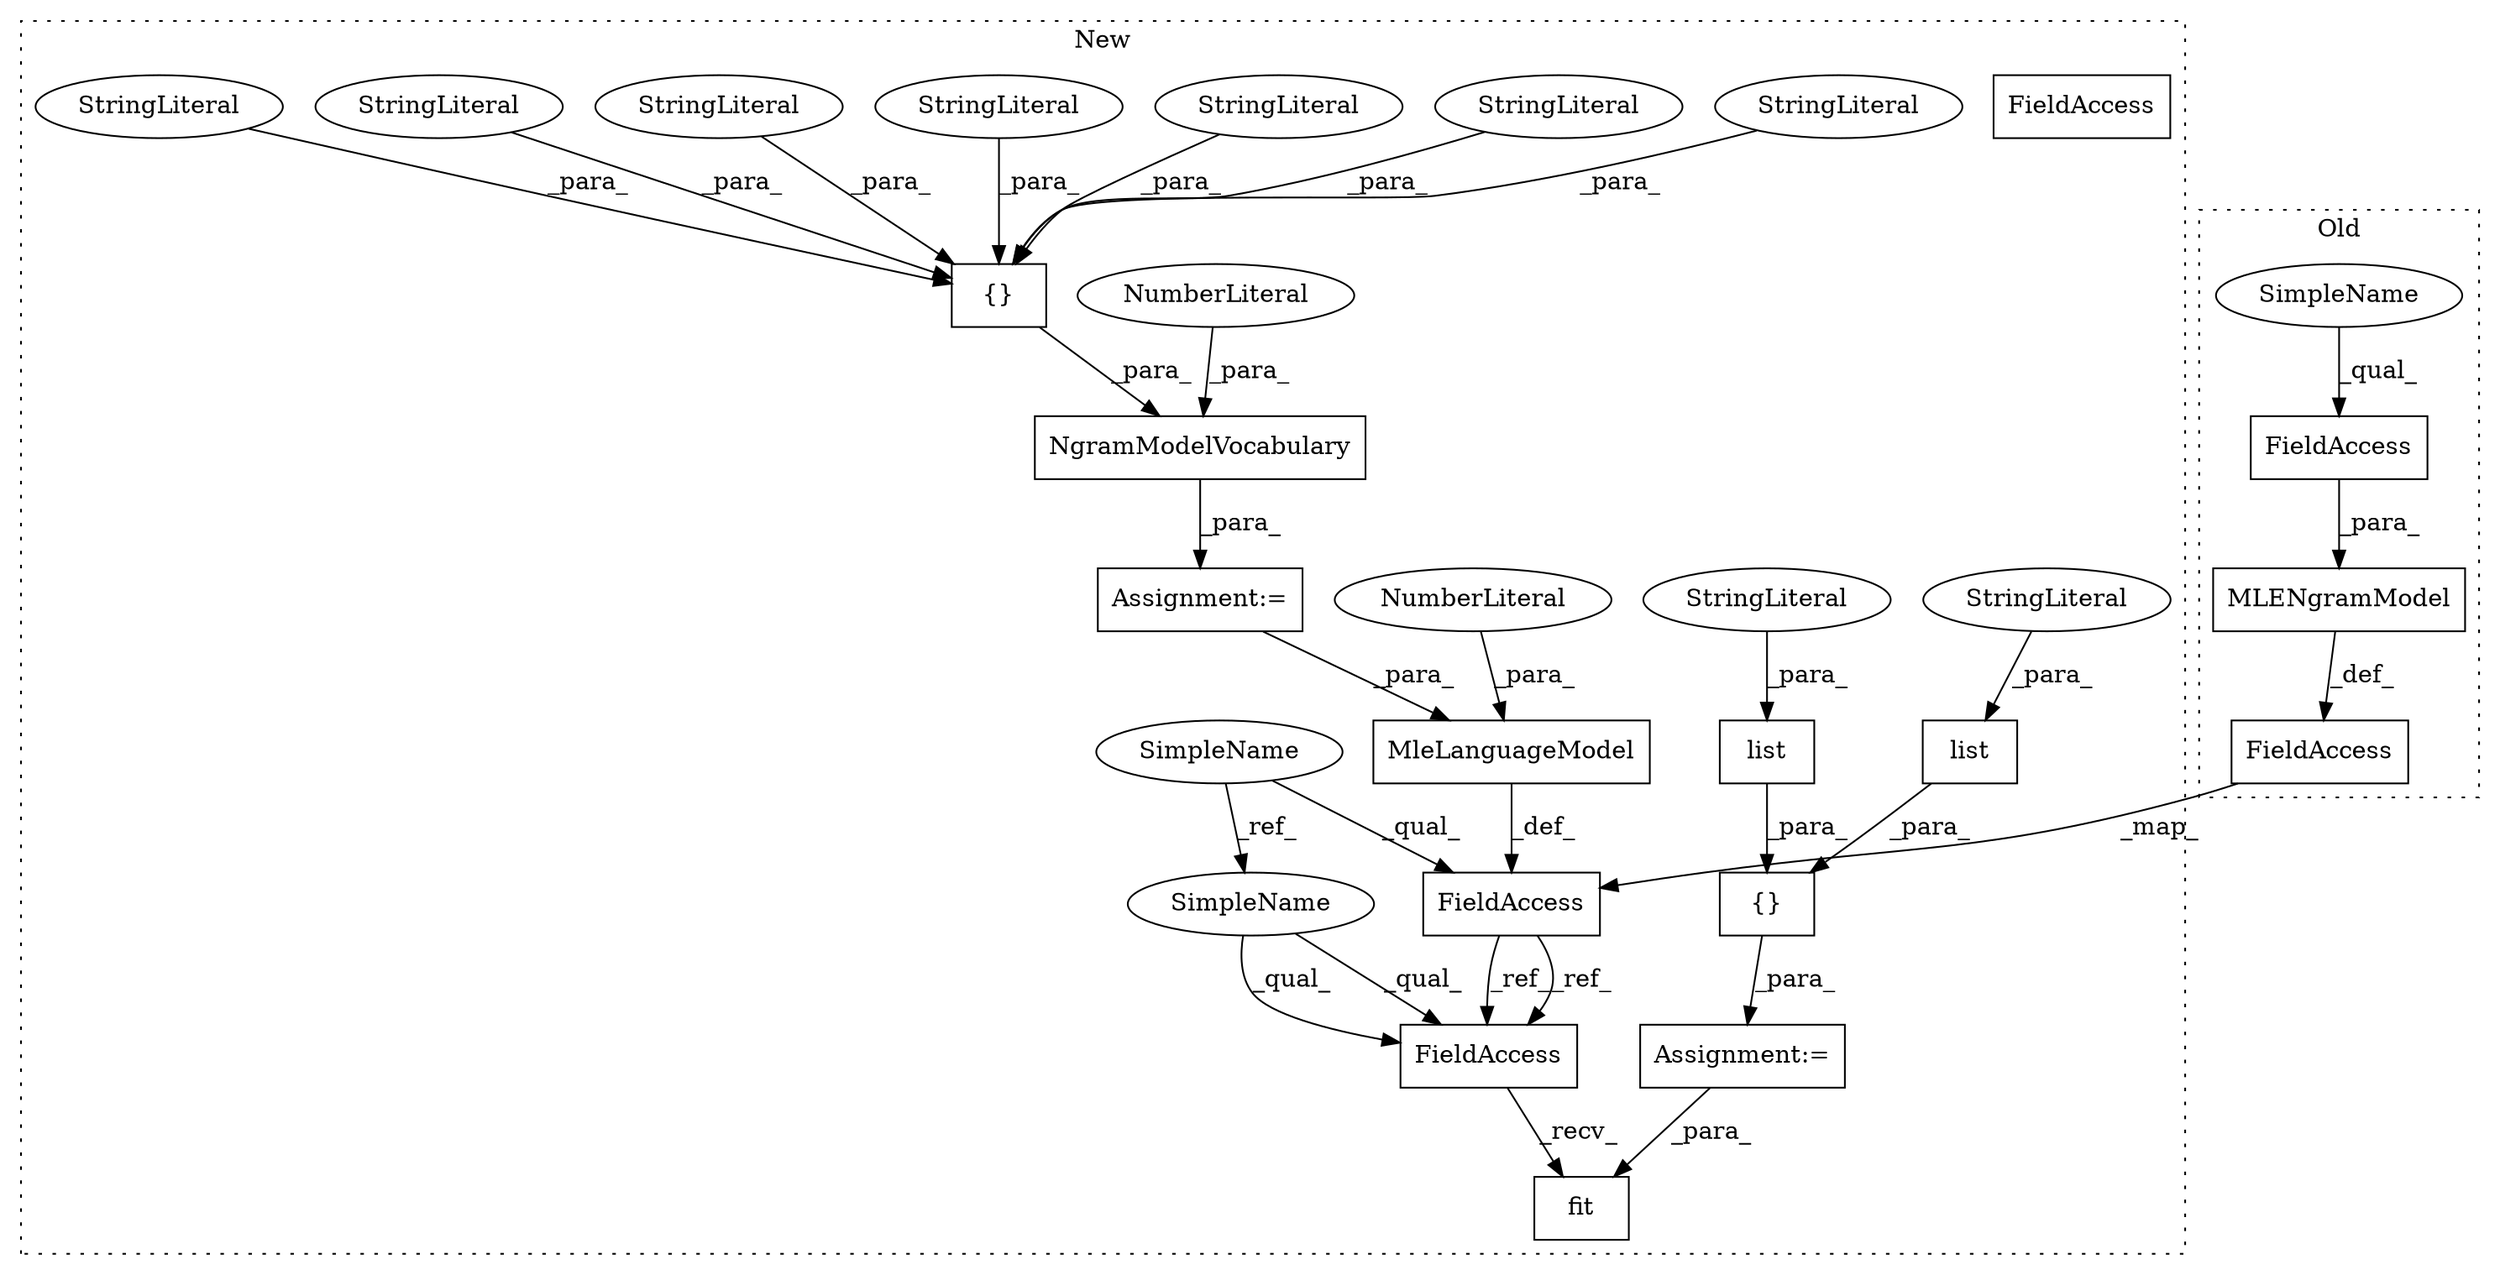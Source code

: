 digraph G {
subgraph cluster0 {
1 [label="MLENgramModel" a="32" s="10986,11020" l="14,1" shape="box"];
5 [label="FieldAccess" a="22" s="11000" l="20" shape="box"];
22 [label="FieldAccess" a="22" s="10975" l="10" shape="box"];
28 [label="SimpleName" a="42" s="11000" l="4" shape="ellipse"];
label = "Old";
style="dotted";
}
subgraph cluster1 {
2 [label="{}" a="4" s="11168,11196" l="1,1" shape="box"];
3 [label="fit" a="32" s="11256,11273" l="4,1" shape="box"];
4 [label="{}" a="4" s="11097,11130" l="1,1" shape="box"];
6 [label="NgramModelVocabulary" a="32" s="11064,11133" l="21,1" shape="box"];
7 [label="NumberLiteral" a="34" s="11132" l="1" shape="ellipse"];
8 [label="FieldAccess" a="22" s="11245" l="10" shape="box"];
9 [label="MleLanguageModel" a="32" s="11214,11238" l="17,1" shape="box"];
10 [label="NumberLiteral" a="34" s="11231" l="1" shape="ellipse"];
11 [label="list" a="32" s="11182,11195" l="5,1" shape="box"];
12 [label="StringLiteral" a="45" s="11187" l="8" shape="ellipse"];
13 [label="list" a="32" s="11169,11180" l="5,1" shape="box"];
14 [label="StringLiteral" a="45" s="11174" l="6" shape="ellipse"];
15 [label="StringLiteral" a="45" s="11106" l="3" shape="ellipse"];
16 [label="StringLiteral" a="45" s="11098" l="3" shape="ellipse"];
17 [label="StringLiteral" a="45" s="11102" l="3" shape="ellipse"];
18 [label="StringLiteral" a="45" s="11114" l="3" shape="ellipse"];
19 [label="StringLiteral" a="45" s="11118" l="5" shape="ellipse"];
20 [label="StringLiteral" a="45" s="11110" l="3" shape="ellipse"];
21 [label="SimpleName" a="42" s="10963" l="4" shape="ellipse"];
23 [label="FieldAccess" a="22" s="11203" l="10" shape="box"];
24 [label="Assignment:=" a="7" s="11153" l="1" shape="box"];
25 [label="StringLiteral" a="45" s="11124" l="6" shape="ellipse"];
26 [label="Assignment:=" a="7" s="11063" l="1" shape="box"];
27 [label="SimpleName" a="42" s="11245" l="4" shape="ellipse"];
29 [label="FieldAccess" a="22" s="11245" l="10" shape="box"];
label = "New";
style="dotted";
}
1 -> 22 [label="_def_"];
2 -> 24 [label="_para_"];
4 -> 6 [label="_para_"];
5 -> 1 [label="_para_"];
6 -> 26 [label="_para_"];
7 -> 6 [label="_para_"];
9 -> 23 [label="_def_"];
10 -> 9 [label="_para_"];
11 -> 2 [label="_para_"];
12 -> 11 [label="_para_"];
13 -> 2 [label="_para_"];
14 -> 13 [label="_para_"];
15 -> 4 [label="_para_"];
16 -> 4 [label="_para_"];
17 -> 4 [label="_para_"];
18 -> 4 [label="_para_"];
19 -> 4 [label="_para_"];
20 -> 4 [label="_para_"];
21 -> 27 [label="_ref_"];
21 -> 23 [label="_qual_"];
22 -> 23 [label="_map_"];
23 -> 29 [label="_ref_"];
23 -> 29 [label="_ref_"];
24 -> 3 [label="_para_"];
25 -> 4 [label="_para_"];
26 -> 9 [label="_para_"];
27 -> 29 [label="_qual_"];
27 -> 29 [label="_qual_"];
28 -> 5 [label="_qual_"];
29 -> 3 [label="_recv_"];
}